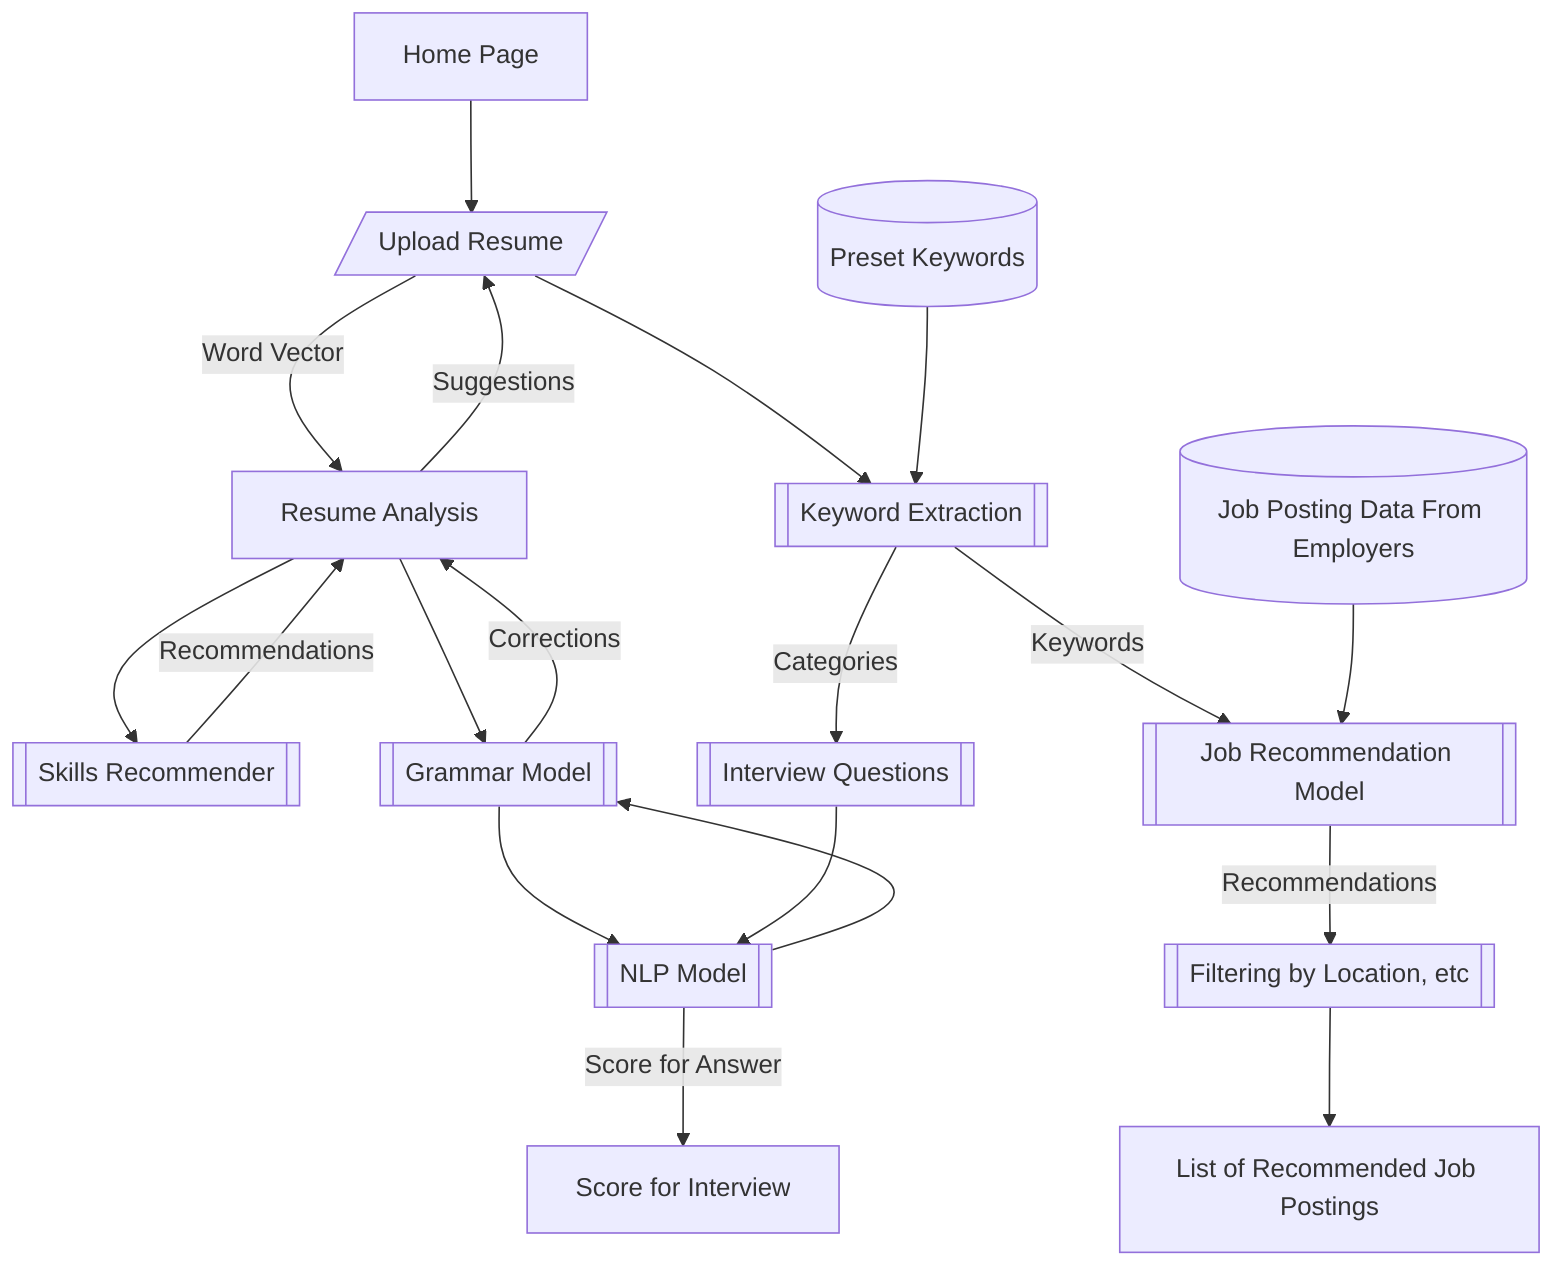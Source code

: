 flowchart TD
H[Home Page] --> Resume[/Upload Resume/]

Analysis --> SkillRec[[Skills Recommender]]
SkillRec --> |Recommendations| Analysis

Resume --> |Word Vector| Analysis[Resume Analysis]
Analysis --> Grammar[[Grammar Model]]
Grammar --> |Corrections| Analysis

Analysis --> |Suggestions| Resume
Resume --> Keys[[Keyword Extraction]]

PreKeys[(Preset Keywords)] --> Keys

Grammar --> NLP
NLP --> Grammar
Keys --> |Categories| Interview[[Interview Questions]]
Interview --> NLP[[NLP Model]]
NLP --> |Score for Answer| Score[Score for Interview]

Keys --> |Keywords| Recommender[[Job Recommendation Model]]
PostingData[(Job Posting Data From Employers)] --> Recommender
Recommender --> |Recommendations| Filter[[Filtering by Location, etc]]
Filter --> Output[List of Recommended Job Postings]